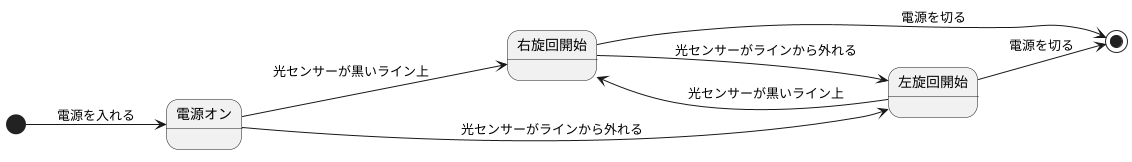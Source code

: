 @startuml
left to right direction
[*] --> 電源オン : 電源を入れる
電源オン --> 右旋回開始 : 光センサーが黒いライン上
電源オン --> 左旋回開始 : 光センサーがラインから外れる
右旋回開始 --> 左旋回開始 :光センサーがラインから外れる
左旋回開始 --> 右旋回開始 :光センサーが黒いライン上
右旋回開始 --> [*] : 電源を切る
左旋回開始 --> [*] : 電源を切る
@enduml